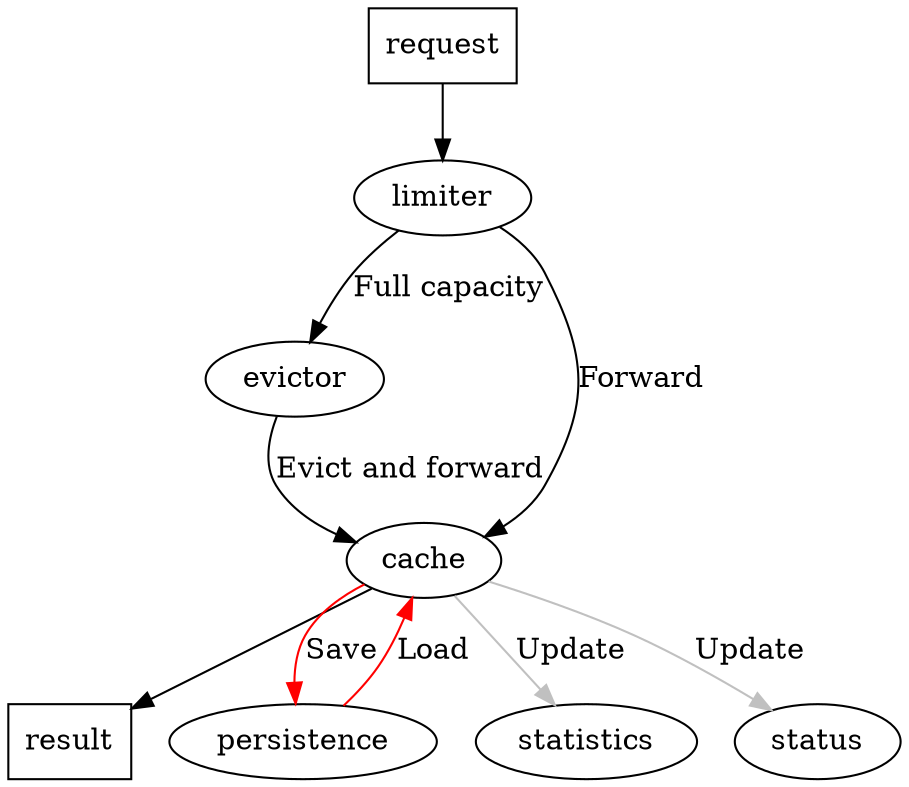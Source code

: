 digraph g {

request [shape=box];
result[shape=box];

request -> limiter;
limiter -> evictor [label="Full capacity"];
limiter -> cache [label="Forward"];
evictor -> cache [label="Evict and forward"];
cache -> persistence [color="red", label="Save"];
cache -> result;
persistence -> cache [color="red", label="Load"] ;
cache -> statistics [color="gray",label="Update"];
cache -> status [color="gray",label="Update"];

} 